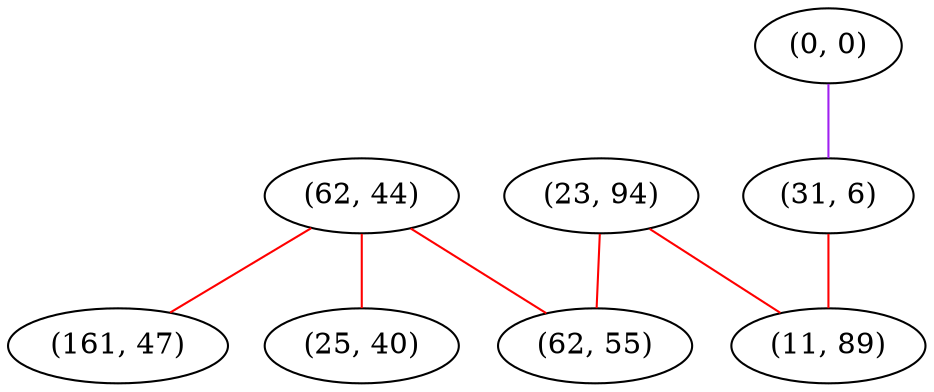 graph "" {
"(62, 44)";
"(23, 94)";
"(0, 0)";
"(62, 55)";
"(31, 6)";
"(161, 47)";
"(25, 40)";
"(11, 89)";
"(62, 44)" -- "(25, 40)"  [color=red, key=0, weight=1];
"(62, 44)" -- "(62, 55)"  [color=red, key=0, weight=1];
"(62, 44)" -- "(161, 47)"  [color=red, key=0, weight=1];
"(23, 94)" -- "(11, 89)"  [color=red, key=0, weight=1];
"(23, 94)" -- "(62, 55)"  [color=red, key=0, weight=1];
"(0, 0)" -- "(31, 6)"  [color=purple, key=0, weight=4];
"(31, 6)" -- "(11, 89)"  [color=red, key=0, weight=1];
}
